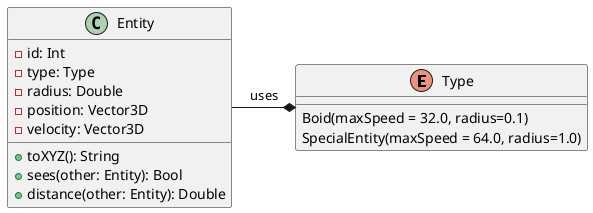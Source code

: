 @startuml

enum Type {
    Boid(maxSpeed = 32.0, radius=0.1)
    SpecialEntity(maxSpeed = 64.0, radius=1.0)
}

class Entity {
    - id: Int
    - type: Type
    - radius: Double
    - position: Vector3D
    - velocity: Vector3D
    + toXYZ(): String
    + sees(other: Entity): Bool
    + distance(other: Entity): Double
}

Type *-left- Entity: uses

@enduml
